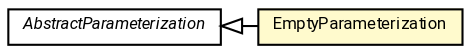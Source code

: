 #!/usr/local/bin/dot
#
# Class diagram 
# Generated by UMLGraph version R5_7_2-60-g0e99a6 (http://www.spinellis.gr/umlgraph/)
#

digraph G {
	graph [fontnames="svg"]
	edge [fontname="Roboto",fontsize=7,labelfontname="Roboto",labelfontsize=7,color="black"];
	node [fontname="Roboto",fontcolor="black",fontsize=8,shape=plaintext,margin=0,width=0,height=0];
	nodesep=0.15;
	ranksep=0.25;
	rankdir=LR;
	// de.lmu.ifi.dbs.elki.utilities.optionhandling.parameterization.EmptyParameterization
	c3825263 [label=<<table title="de.lmu.ifi.dbs.elki.utilities.optionhandling.parameterization.EmptyParameterization" border="0" cellborder="1" cellspacing="0" cellpadding="2" bgcolor="lemonChiffon" href="EmptyParameterization.html" target="_parent">
		<tr><td><table border="0" cellspacing="0" cellpadding="1">
		<tr><td align="center" balign="center"> <font face="Roboto">EmptyParameterization</font> </td></tr>
		</table></td></tr>
		</table>>, URL="EmptyParameterization.html"];
	// de.lmu.ifi.dbs.elki.utilities.optionhandling.parameterization.AbstractParameterization
	c3825273 [label=<<table title="de.lmu.ifi.dbs.elki.utilities.optionhandling.parameterization.AbstractParameterization" border="0" cellborder="1" cellspacing="0" cellpadding="2" href="AbstractParameterization.html" target="_parent">
		<tr><td><table border="0" cellspacing="0" cellpadding="1">
		<tr><td align="center" balign="center"> <font face="Roboto"><i>AbstractParameterization</i></font> </td></tr>
		</table></td></tr>
		</table>>, URL="AbstractParameterization.html"];
	// de.lmu.ifi.dbs.elki.utilities.optionhandling.parameterization.EmptyParameterization extends de.lmu.ifi.dbs.elki.utilities.optionhandling.parameterization.AbstractParameterization
	c3825273 -> c3825263 [arrowtail=empty,dir=back,weight=10];
}

